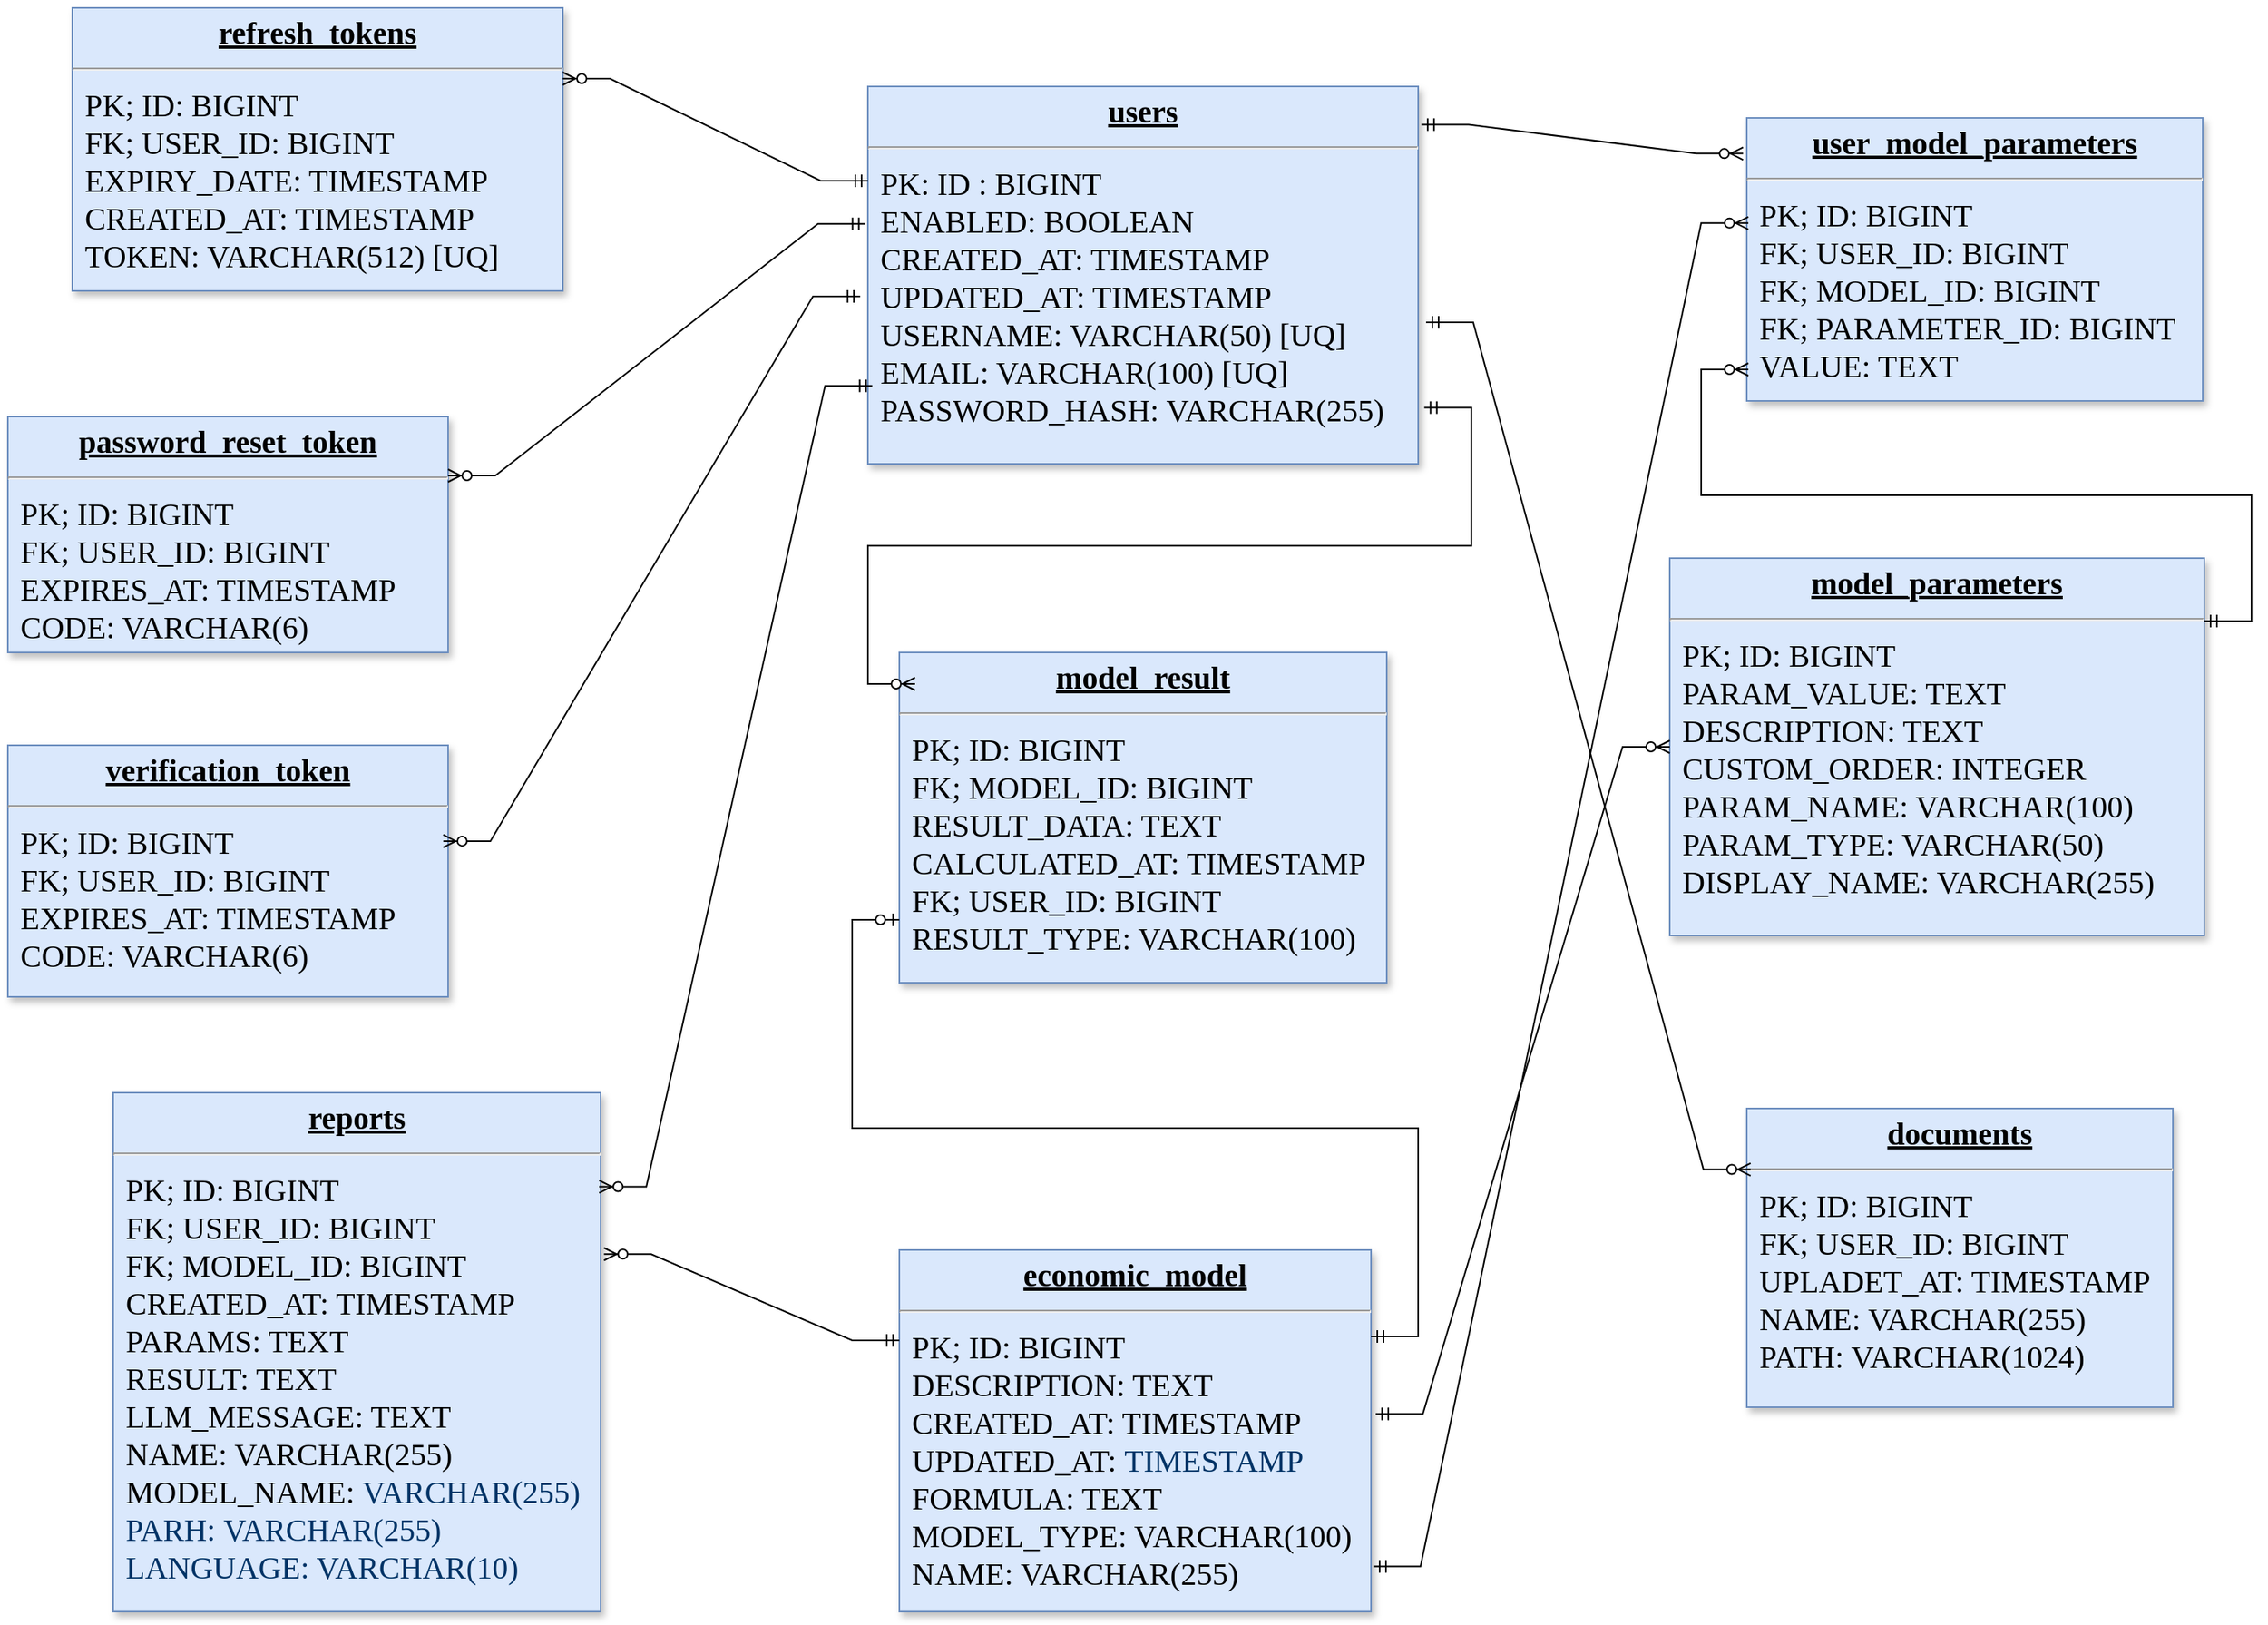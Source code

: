 <mxfile version="27.1.6">
  <diagram name="Page-1" id="efa7a0a1-bf9b-a30e-e6df-94a7791c09e9">
    <mxGraphModel dx="2037" dy="1073" grid="1" gridSize="10" guides="1" tooltips="1" connect="1" arrows="1" fold="1" page="1" pageScale="1" pageWidth="826" pageHeight="1169" background="none" math="0" shadow="0">
      <root>
        <mxCell id="0" />
        <mxCell id="1" parent="0" />
        <mxCell id="22" value="&lt;p style=&quot;margin: 0px; margin-top: 4px; text-align: center; text-decoration: underline;&quot;&gt;&lt;strong&gt;users&lt;/strong&gt;&lt;/p&gt;&lt;hr&gt;&lt;p style=&quot;margin: 0px; margin-left: 8px;&quot;&gt;PK: ID : BIGINT&lt;/p&gt;&lt;p style=&quot;margin: 0px; margin-left: 8px;&quot;&gt;ENABLED: BOOLEAN&lt;/p&gt;&lt;p style=&quot;margin: 0px; margin-left: 8px;&quot;&gt;CREATED_AT: TIMESTAMP&lt;/p&gt;&lt;p style=&quot;margin: 0px; margin-left: 8px;&quot;&gt;UPDATED_AT: TIMESTAMP&lt;/p&gt;&lt;p style=&quot;margin: 0px; margin-left: 8px;&quot;&gt;USERNAME: VARCHAR(50) [UQ]&lt;/p&gt;&lt;p style=&quot;margin: 0px; margin-left: 8px;&quot;&gt;EMAIL: VARCHAR(100) [UQ]&lt;/p&gt;&lt;p style=&quot;margin: 0px; margin-left: 8px;&quot;&gt;PASSWORD_HASH: VARCHAR(255)&lt;/p&gt;&lt;p style=&quot;margin: 0px; margin-left: 8px;&quot;&gt;&lt;br&gt;&lt;/p&gt;" style="verticalAlign=top;align=left;overflow=fill;fontSize=20;fontFamily=Times New Roman;html=1;strokeColor=#6c8ebf;shadow=1;fillColor=#dae8fc;" parent="1" vertex="1">
          <mxGeometry x="680" y="70" width="350" height="240" as="geometry" />
        </mxCell>
        <mxCell id="26" value="&lt;p style=&quot;margin: 0px; margin-top: 4px; text-align: center; text-decoration: underline;&quot;&gt;&lt;b&gt;user_model_parameters&lt;/b&gt;&lt;/p&gt;&lt;hr&gt;&lt;p style=&quot;margin: 0px; margin-left: 8px;&quot;&gt;PK; ID: BIGINT&lt;/p&gt;&lt;p style=&quot;margin: 0px; margin-left: 8px;&quot;&gt;FK; USER_ID: BIGINT&lt;/p&gt;&lt;p style=&quot;margin: 0px; margin-left: 8px;&quot;&gt;FK; MODEL_ID: BIGINT&lt;/p&gt;&lt;p style=&quot;margin: 0px; margin-left: 8px;&quot;&gt;FK; PARAMETER_ID: BIGINT&lt;/p&gt;&lt;p style=&quot;margin: 0px; margin-left: 8px;&quot;&gt;VALUE: TEXT&lt;/p&gt;" style="verticalAlign=top;align=left;overflow=fill;fontSize=20;fontFamily=Times New Roman;html=1;strokeColor=#6c8ebf;shadow=1;fillColor=#dae8fc;" parent="1" vertex="1">
          <mxGeometry x="1239" y="90" width="290" height="180" as="geometry" />
        </mxCell>
        <mxCell id="27" value="&lt;p style=&quot;margin: 0px; margin-top: 4px; text-align: center; text-decoration: underline;&quot;&gt;&lt;strong&gt;reports&lt;/strong&gt;&lt;/p&gt;&lt;hr&gt;&lt;p style=&quot;margin: 0px; margin-left: 8px;&quot;&gt;PK; ID: BIGINT&lt;/p&gt;&lt;p style=&quot;margin: 0px; margin-left: 8px;&quot;&gt;FK; USER_ID: BIGINT&lt;/p&gt;&lt;p style=&quot;margin: 0px; margin-left: 8px;&quot;&gt;FK; MODEL_ID: BIGINT&lt;/p&gt;&lt;p style=&quot;margin: 0px; margin-left: 8px;&quot;&gt;CREATED_AT: TIMESTAMP&lt;/p&gt;&lt;p style=&quot;margin: 0px; margin-left: 8px;&quot;&gt;PARAMS: TEXT&lt;/p&gt;&lt;p style=&quot;margin: 0px; margin-left: 8px;&quot;&gt;RESULT: TEXT&lt;/p&gt;&lt;p style=&quot;margin: 0px; margin-left: 8px;&quot;&gt;LLM_MESSAGE: TEXT&lt;/p&gt;&lt;p style=&quot;margin: 0px; margin-left: 8px;&quot;&gt;NAME: VARCHAR(255)&lt;/p&gt;&lt;p style=&quot;margin: 0px; margin-left: 8px;&quot;&gt;MODEL_NAME:&amp;nbsp;&lt;span style=&quot;background-color: transparent; color: light-dark(rgb(0, 51, 102), rgb(161, 205, 249));&quot;&gt;VARCHAR(255)&lt;/span&gt;&lt;/p&gt;&lt;p style=&quot;margin: 0px; margin-left: 8px;&quot;&gt;&lt;span style=&quot;background-color: transparent; color: light-dark(rgb(0, 51, 102), rgb(161, 205, 249));&quot;&gt;PARH:&amp;nbsp;&lt;/span&gt;&lt;span style=&quot;background-color: transparent; color: light-dark(rgb(0, 51, 102), rgb(161, 205, 249));&quot;&gt;VARCHAR(255)&lt;/span&gt;&lt;/p&gt;&lt;p style=&quot;margin: 0px; margin-left: 8px;&quot;&gt;&lt;span style=&quot;background-color: transparent; color: light-dark(rgb(0, 51, 102), rgb(161, 205, 249));&quot;&gt;LANGUAGE: VARCHAR(10)&lt;/span&gt;&lt;/p&gt;" style="verticalAlign=top;align=left;overflow=fill;fontSize=20;fontFamily=Times New Roman;html=1;strokeColor=#6c8ebf;shadow=1;fillColor=#dae8fc;" parent="1" vertex="1">
          <mxGeometry x="200" y="710" width="310" height="330" as="geometry" />
        </mxCell>
        <mxCell id="28" value="&lt;p style=&quot;margin: 0px; margin-top: 4px; text-align: center; text-decoration: underline;&quot;&gt;&lt;strong&gt;documents&lt;/strong&gt;&lt;/p&gt;&lt;hr&gt;&lt;p style=&quot;margin: 0px; margin-left: 8px;&quot;&gt;PK; ID: BIGINT&lt;/p&gt;&lt;p style=&quot;margin: 0px; margin-left: 8px;&quot;&gt;FK; USER_ID: BIGINT&lt;/p&gt;&lt;p style=&quot;margin: 0px; margin-left: 8px;&quot;&gt;UPLADET_AT: TIMESTAMP&lt;/p&gt;&lt;p style=&quot;margin: 0px; margin-left: 8px;&quot;&gt;NAME: VARCHAR(255)&lt;/p&gt;&lt;p style=&quot;margin: 0px; margin-left: 8px;&quot;&gt;PATH: VARCHAR(1024)&lt;/p&gt;&lt;p style=&quot;margin: 0px; margin-left: 8px;&quot;&gt;&lt;br&gt;&lt;/p&gt;" style="verticalAlign=top;align=left;overflow=fill;fontSize=20;fontFamily=Times New Roman;html=1;strokeColor=#6c8ebf;shadow=1;fillColor=#dae8fc;" parent="1" vertex="1">
          <mxGeometry x="1239" y="720" width="271" height="190" as="geometry" />
        </mxCell>
        <mxCell id="30" value="&lt;p style=&quot;margin: 0px; margin-top: 4px; text-align: center; text-decoration: underline;&quot;&gt;&lt;strong&gt;economic_model&lt;/strong&gt;&lt;/p&gt;&lt;hr&gt;&lt;p style=&quot;margin: 0px; margin-left: 8px;&quot;&gt;PK; ID: BIGINT&lt;/p&gt;&lt;p style=&quot;margin: 0px; margin-left: 8px;&quot;&gt;DESCRIPTION: TEXT&lt;/p&gt;&lt;p style=&quot;margin: 0px; margin-left: 8px;&quot;&gt;CREATED_AT: TIMESTAMP&lt;/p&gt;&lt;p style=&quot;margin: 0px; margin-left: 8px;&quot;&gt;UPDATED_AT:&amp;nbsp;&lt;span style=&quot;background-color: transparent; color: light-dark(rgb(0, 51, 102), rgb(161, 205, 249));&quot;&gt;TIMESTAMP&lt;/span&gt;&lt;/p&gt;&lt;p style=&quot;margin: 0px; margin-left: 8px;&quot;&gt;FORMULA: TEXT&lt;/p&gt;&lt;p style=&quot;margin: 0px; margin-left: 8px;&quot;&gt;MODEL_TYPE: VARCHAR(100)&lt;/p&gt;&lt;p style=&quot;margin: 0px; margin-left: 8px;&quot;&gt;NAME: VARCHAR(255)&lt;/p&gt;" style="verticalAlign=top;align=left;overflow=fill;fontSize=20;fontFamily=Times New Roman;html=1;strokeColor=#6c8ebf;shadow=1;fillColor=#dae8fc;" parent="1" vertex="1">
          <mxGeometry x="700" y="810" width="300" height="230" as="geometry" />
        </mxCell>
        <mxCell id="31" value="&lt;p style=&quot;margin: 0px; margin-top: 4px; text-align: center; text-decoration: underline;&quot;&gt;&lt;strong&gt;refresh_tokens&lt;/strong&gt;&lt;/p&gt;&lt;hr&gt;&lt;p style=&quot;margin: 0px; margin-left: 8px;&quot;&gt;PK; ID: BIGINT&lt;/p&gt;&lt;p style=&quot;margin: 0px; margin-left: 8px;&quot;&gt;FK; USER_ID: BIGINT&lt;/p&gt;&lt;p style=&quot;margin: 0px; margin-left: 8px;&quot;&gt;EXPIRY_DATE: TIMESTAMP&lt;/p&gt;&lt;p style=&quot;margin: 0px; margin-left: 8px;&quot;&gt;CREATED_AT: TIMESTAMP&lt;/p&gt;&lt;p style=&quot;margin: 0px; margin-left: 8px;&quot;&gt;TOKEN: VARCHAR(512) [UQ]&lt;/p&gt;" style="verticalAlign=top;align=left;overflow=fill;fontSize=20;fontFamily=Times New Roman;html=1;strokeColor=#6c8ebf;shadow=1;fillColor=#dae8fc;" parent="1" vertex="1">
          <mxGeometry x="174" y="20" width="312" height="180" as="geometry" />
        </mxCell>
        <mxCell id="32" value="&lt;p style=&quot;margin: 0px; margin-top: 4px; text-align: center; text-decoration: underline;&quot;&gt;&lt;strong&gt;model_result&lt;/strong&gt;&lt;/p&gt;&lt;hr&gt;&lt;p style=&quot;margin: 0px; margin-left: 8px;&quot;&gt;PK; ID: BIGINT&lt;/p&gt;&lt;p style=&quot;margin: 0px; margin-left: 8px;&quot;&gt;FK; MODEL_ID: BIGINT&lt;/p&gt;&lt;p style=&quot;margin: 0px; margin-left: 8px;&quot;&gt;RESULT_DATA: TEXT&lt;/p&gt;&lt;p style=&quot;margin: 0px; margin-left: 8px;&quot;&gt;CALCULATED_AT: TIMESTAMP&lt;/p&gt;&lt;p style=&quot;margin: 0px; margin-left: 8px;&quot;&gt;FK; USER_ID: BIGINT&lt;/p&gt;&lt;p style=&quot;margin: 0px; margin-left: 8px;&quot;&gt;RESULT_TYPE: VARCHAR(100)&lt;/p&gt;" style="verticalAlign=top;align=left;overflow=fill;fontSize=20;fontFamily=Times New Roman;html=1;strokeColor=#6c8ebf;shadow=1;fillColor=#dae8fc;" parent="1" vertex="1">
          <mxGeometry x="700" y="430" width="310" height="210" as="geometry" />
        </mxCell>
        <mxCell id="33" value="&lt;p style=&quot;margin: 0px; margin-top: 4px; text-align: center; text-decoration: underline;&quot;&gt;&lt;strong&gt;verification_token&lt;/strong&gt;&lt;/p&gt;&lt;hr&gt;&lt;p style=&quot;margin: 0px; margin-left: 8px;&quot;&gt;PK; ID: BIGINT&lt;/p&gt;&lt;p style=&quot;margin: 0px; margin-left: 8px;&quot;&gt;FK; USER_ID: BIGINT&lt;/p&gt;&lt;p style=&quot;margin: 0px; margin-left: 8px;&quot;&gt;EXPIRES_AT: TIMESTAMP&lt;/p&gt;&lt;p style=&quot;margin: 0px; margin-left: 8px;&quot;&gt;CODE: VARCHAR(6)&lt;/p&gt;" style="verticalAlign=top;align=left;overflow=fill;fontSize=20;fontFamily=Times New Roman;html=1;strokeColor=#6c8ebf;shadow=1;fillColor=#dae8fc;" parent="1" vertex="1">
          <mxGeometry x="133" y="489" width="280" height="160" as="geometry" />
        </mxCell>
        <mxCell id="34" value="&lt;p style=&quot;margin: 0px ; margin-top: 4px ; text-align: center ; text-decoration: underline&quot;&gt;&lt;b&gt;password_reset_token&lt;/b&gt;&lt;/p&gt;&lt;hr&gt;&lt;p style=&quot;margin: 0px ; margin-left: 8px&quot;&gt;PK; ID: BIGINT&lt;/p&gt;&lt;p style=&quot;margin: 0px ; margin-left: 8px&quot;&gt;FK; USER_ID: BIGINT&lt;/p&gt;&lt;p style=&quot;margin: 0px ; margin-left: 8px&quot;&gt;EXPIRES_AT: TIMESTAMP&lt;/p&gt;&lt;p style=&quot;margin: 0px ; margin-left: 8px&quot;&gt;CODE: VARCHAR(6)&lt;/p&gt;" style="verticalAlign=top;align=left;overflow=fill;fontSize=20;fontFamily=Times New Roman;html=1;strokeColor=#6c8ebf;shadow=1;fillColor=#dae8fc;" parent="1" vertex="1">
          <mxGeometry x="133" y="280" width="280" height="150" as="geometry" />
        </mxCell>
        <mxCell id="35" value="&lt;p style=&quot;margin: 0px; margin-top: 4px; text-align: center; text-decoration: underline;&quot;&gt;&lt;strong&gt;model_parameters&lt;/strong&gt;&lt;/p&gt;&lt;hr&gt;&lt;p style=&quot;margin: 0px; margin-left: 8px;&quot;&gt;PK; ID: BIGINT&lt;/p&gt;&lt;p style=&quot;margin: 0px; margin-left: 8px;&quot;&gt;PARAM_VALUE: TEXT&lt;/p&gt;&lt;p style=&quot;margin: 0px; margin-left: 8px;&quot;&gt;DESCRIPTION: TEXT&lt;/p&gt;&lt;p style=&quot;margin: 0px; margin-left: 8px;&quot;&gt;CUSTOM_ORDER: INTEGER&lt;/p&gt;&lt;p style=&quot;margin: 0px; margin-left: 8px;&quot;&gt;PARAM_NAME: VARCHAR(100)&lt;/p&gt;&lt;p style=&quot;margin: 0px; margin-left: 8px;&quot;&gt;PARAM_TYPE: VARCHAR(50)&lt;/p&gt;&lt;p style=&quot;margin: 0px; margin-left: 8px;&quot;&gt;DISPLAY_NAME: VARCHAR(255)&lt;/p&gt;&lt;p style=&quot;margin: 0px; margin-left: 8px;&quot;&gt;&lt;br&gt;&lt;/p&gt;" style="verticalAlign=top;align=left;overflow=fill;fontSize=20;fontFamily=Times New Roman;html=1;strokeColor=#6c8ebf;shadow=1;fillColor=#dae8fc;" parent="1" vertex="1">
          <mxGeometry x="1190" y="370" width="340" height="240" as="geometry" />
        </mxCell>
        <mxCell id="nApAKDOfuFkK6AgpzJe1-119" value="" style="edgeStyle=entityRelationEdgeStyle;fontSize=20;html=1;endArrow=ERzeroToMany;startArrow=ERmandOne;rounded=0;exitX=0;exitY=0.25;exitDx=0;exitDy=0;entryX=1;entryY=0.25;entryDx=0;entryDy=0;fontFamily=Times New Roman;fillColor=#dae8fc;strokeColor=#000000;" edge="1" parent="1" source="22" target="31">
          <mxGeometry width="100" height="100" relative="1" as="geometry">
            <mxPoint x="486" y="420" as="sourcePoint" />
            <mxPoint x="586" y="320" as="targetPoint" />
          </mxGeometry>
        </mxCell>
        <mxCell id="nApAKDOfuFkK6AgpzJe1-121" value="" style="edgeStyle=entityRelationEdgeStyle;fontSize=20;html=1;endArrow=ERzeroToMany;startArrow=ERmandOne;rounded=0;exitX=-0.005;exitY=0.364;exitDx=0;exitDy=0;entryX=1;entryY=0.25;entryDx=0;entryDy=0;exitPerimeter=0;fontFamily=Times New Roman;fillColor=#dae8fc;strokeColor=#000000;" edge="1" parent="1" source="22" target="34">
          <mxGeometry width="100" height="100" relative="1" as="geometry">
            <mxPoint x="794" y="385" as="sourcePoint" />
            <mxPoint x="600" y="320" as="targetPoint" />
          </mxGeometry>
        </mxCell>
        <mxCell id="nApAKDOfuFkK6AgpzJe1-122" value="" style="edgeStyle=entityRelationEdgeStyle;fontSize=20;html=1;endArrow=ERzeroToMany;startArrow=ERmandOne;rounded=0;exitX=-0.014;exitY=0.556;exitDx=0;exitDy=0;entryX=0.989;entryY=0.381;entryDx=0;entryDy=0;exitPerimeter=0;entryPerimeter=0;fontFamily=Times New Roman;fillColor=#dae8fc;strokeColor=#000000;" edge="1" parent="1" source="22" target="33">
          <mxGeometry width="100" height="100" relative="1" as="geometry">
            <mxPoint x="614" y="290" as="sourcePoint" />
            <mxPoint x="420" y="225" as="targetPoint" />
          </mxGeometry>
        </mxCell>
        <mxCell id="nApAKDOfuFkK6AgpzJe1-124" value="" style="edgeStyle=entityRelationEdgeStyle;fontSize=20;html=1;endArrow=ERzeroToMany;startArrow=ERmandOne;rounded=0;exitX=1.006;exitY=0.101;exitDx=0;exitDy=0;entryX=-0.008;entryY=0.126;entryDx=0;entryDy=0;exitPerimeter=0;entryPerimeter=0;fontFamily=Times New Roman;fillColor=#dae8fc;strokeColor=#000000;" edge="1" parent="1" source="22" target="26">
          <mxGeometry width="100" height="100" relative="1" as="geometry">
            <mxPoint x="944" y="455" as="sourcePoint" />
            <mxPoint x="750" y="390" as="targetPoint" />
          </mxGeometry>
        </mxCell>
        <mxCell id="nApAKDOfuFkK6AgpzJe1-125" value="" style="edgeStyle=entityRelationEdgeStyle;fontSize=20;html=1;endArrow=ERzeroToMany;startArrow=ERmandOne;rounded=0;entryX=0.997;entryY=0.181;entryDx=0;entryDy=0;entryPerimeter=0;exitX=0.008;exitY=0.793;exitDx=0;exitDy=0;exitPerimeter=0;fontFamily=Times New Roman;fillColor=#dae8fc;strokeColor=#000000;" edge="1" parent="1" source="22" target="27">
          <mxGeometry width="100" height="100" relative="1" as="geometry">
            <mxPoint x="670" y="280" as="sourcePoint" />
            <mxPoint x="730" y="727" as="targetPoint" />
            <Array as="points">
              <mxPoint x="630" y="510" />
            </Array>
          </mxGeometry>
        </mxCell>
        <mxCell id="nApAKDOfuFkK6AgpzJe1-126" value="" style="edgeStyle=entityRelationEdgeStyle;fontSize=20;html=1;endArrow=ERzeroToMany;startArrow=ERmandOne;rounded=0;exitX=1.011;exitY=0.851;exitDx=0;exitDy=0;exitPerimeter=0;fontFamily=Times New Roman;fillColor=#dae8fc;strokeColor=#000000;" edge="1" parent="1" source="22">
          <mxGeometry width="100" height="100" relative="1" as="geometry">
            <mxPoint x="915" y="500" as="sourcePoint" />
            <mxPoint x="710" y="450" as="targetPoint" />
          </mxGeometry>
        </mxCell>
        <mxCell id="nApAKDOfuFkK6AgpzJe1-127" value="" style="edgeStyle=entityRelationEdgeStyle;fontSize=20;html=1;endArrow=ERzeroToMany;startArrow=ERmandOne;rounded=0;exitX=-0.014;exitY=0.556;exitDx=0;exitDy=0;entryX=0.009;entryY=0.204;entryDx=0;entryDy=0;exitPerimeter=0;entryPerimeter=0;fontFamily=Times New Roman;fillColor=#dae8fc;strokeColor=#000000;" edge="1" parent="1" target="28">
          <mxGeometry width="100" height="100" relative="1" as="geometry">
            <mxPoint x="1035" y="220" as="sourcePoint" />
            <mxPoint x="770" y="567" as="targetPoint" />
          </mxGeometry>
        </mxCell>
        <mxCell id="nApAKDOfuFkK6AgpzJe1-128" value="" style="edgeStyle=entityRelationEdgeStyle;fontSize=20;html=1;endArrow=ERzeroToOne;startArrow=ERmandOne;rounded=0;fontFamily=Times New Roman;fillColor=#dae8fc;strokeColor=#000000;" edge="1" parent="1">
          <mxGeometry width="100" height="100" relative="1" as="geometry">
            <mxPoint x="1000" y="865" as="sourcePoint" />
            <mxPoint x="700" y="600" as="targetPoint" />
          </mxGeometry>
        </mxCell>
        <mxCell id="nApAKDOfuFkK6AgpzJe1-129" value="" style="edgeStyle=entityRelationEdgeStyle;fontSize=20;html=1;endArrow=ERzeroToMany;startArrow=ERmandOne;rounded=0;exitX=0;exitY=0.25;exitDx=0;exitDy=0;entryX=1.007;entryY=0.311;entryDx=0;entryDy=0;entryPerimeter=0;fontFamily=Times New Roman;fillColor=#dae8fc;strokeColor=#000000;" edge="1" parent="1" source="30" target="27">
          <mxGeometry width="100" height="100" relative="1" as="geometry">
            <mxPoint x="670" y="600" as="sourcePoint" />
            <mxPoint x="770" y="500" as="targetPoint" />
          </mxGeometry>
        </mxCell>
        <mxCell id="nApAKDOfuFkK6AgpzJe1-130" value="" style="edgeStyle=entityRelationEdgeStyle;fontSize=20;html=1;endArrow=ERzeroToMany;startArrow=ERmandOne;rounded=0;exitX=1.01;exitY=0.453;exitDx=0;exitDy=0;entryX=0;entryY=0.5;entryDx=0;entryDy=0;exitPerimeter=0;fontFamily=Times New Roman;fillColor=#dae8fc;strokeColor=#000000;" edge="1" parent="1" source="30" target="35">
          <mxGeometry width="100" height="100" relative="1" as="geometry">
            <mxPoint x="915" y="940" as="sourcePoint" />
            <mxPoint x="650" y="1287" as="targetPoint" />
          </mxGeometry>
        </mxCell>
        <mxCell id="nApAKDOfuFkK6AgpzJe1-132" value="" style="edgeStyle=entityRelationEdgeStyle;fontSize=12;html=1;endArrow=ERzeroToMany;startArrow=ERmandOne;rounded=0;strokeColor=#000000;" edge="1" parent="1">
          <mxGeometry width="100" height="100" relative="1" as="geometry">
            <mxPoint x="1530" y="410" as="sourcePoint" />
            <mxPoint x="1240" y="250" as="targetPoint" />
          </mxGeometry>
        </mxCell>
        <mxCell id="nApAKDOfuFkK6AgpzJe1-133" value="" style="edgeStyle=entityRelationEdgeStyle;fontSize=20;html=1;endArrow=ERzeroToMany;startArrow=ERmandOne;rounded=0;exitX=1.005;exitY=0.875;exitDx=0;exitDy=0;exitPerimeter=0;fontFamily=Times New Roman;fillColor=#dae8fc;strokeColor=#000000;" edge="1" parent="1" source="30">
          <mxGeometry width="100" height="100" relative="1" as="geometry">
            <mxPoint x="1003" y="974" as="sourcePoint" />
            <mxPoint x="1240" y="156.923" as="targetPoint" />
            <Array as="points">
              <mxPoint x="1020" y="980" />
            </Array>
          </mxGeometry>
        </mxCell>
      </root>
    </mxGraphModel>
  </diagram>
</mxfile>
